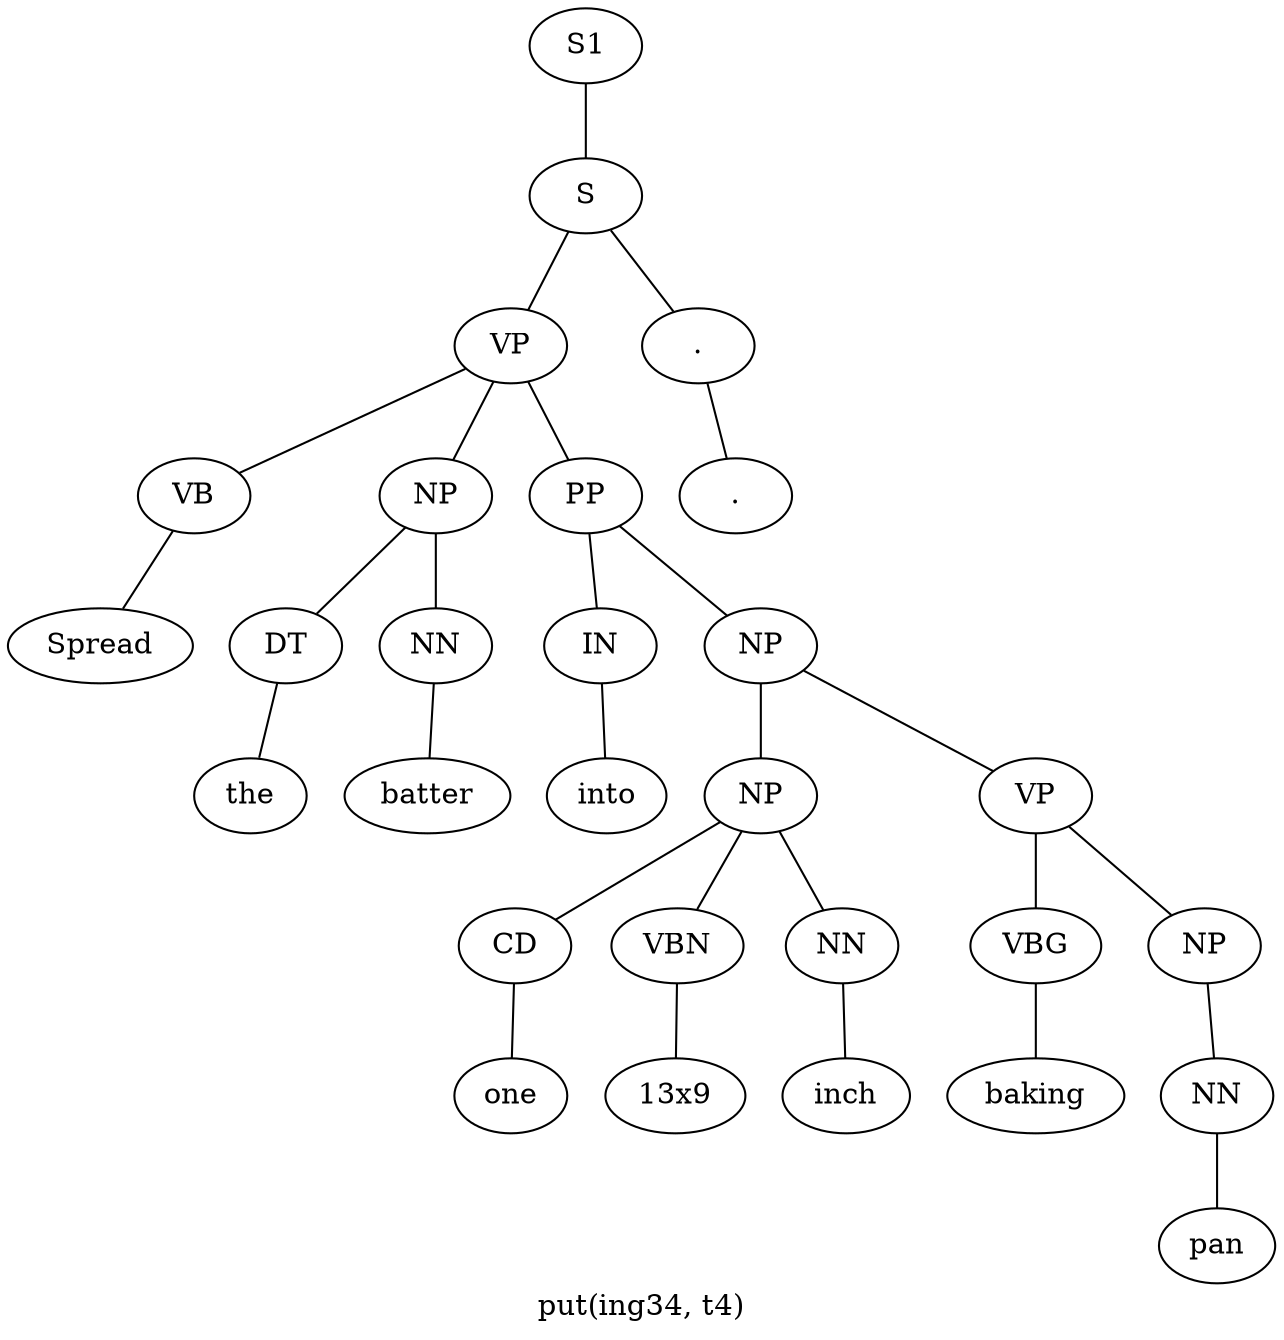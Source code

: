 graph SyntaxGraph {
	label = "put(ing34, t4)";
	Node0 [label="S1"];
	Node1 [label="S"];
	Node2 [label="VP"];
	Node3 [label="VB"];
	Node4 [label="Spread"];
	Node5 [label="NP"];
	Node6 [label="DT"];
	Node7 [label="the"];
	Node8 [label="NN"];
	Node9 [label="batter"];
	Node10 [label="PP"];
	Node11 [label="IN"];
	Node12 [label="into"];
	Node13 [label="NP"];
	Node14 [label="NP"];
	Node15 [label="CD"];
	Node16 [label="one"];
	Node17 [label="VBN"];
	Node18 [label="13x9"];
	Node19 [label="NN"];
	Node20 [label="inch"];
	Node21 [label="VP"];
	Node22 [label="VBG"];
	Node23 [label="baking"];
	Node24 [label="NP"];
	Node25 [label="NN"];
	Node26 [label="pan"];
	Node27 [label="."];
	Node28 [label="."];

	Node0 -- Node1;
	Node1 -- Node2;
	Node1 -- Node27;
	Node2 -- Node3;
	Node2 -- Node5;
	Node2 -- Node10;
	Node3 -- Node4;
	Node5 -- Node6;
	Node5 -- Node8;
	Node6 -- Node7;
	Node8 -- Node9;
	Node10 -- Node11;
	Node10 -- Node13;
	Node11 -- Node12;
	Node13 -- Node14;
	Node13 -- Node21;
	Node14 -- Node15;
	Node14 -- Node17;
	Node14 -- Node19;
	Node15 -- Node16;
	Node17 -- Node18;
	Node19 -- Node20;
	Node21 -- Node22;
	Node21 -- Node24;
	Node22 -- Node23;
	Node24 -- Node25;
	Node25 -- Node26;
	Node27 -- Node28;
}